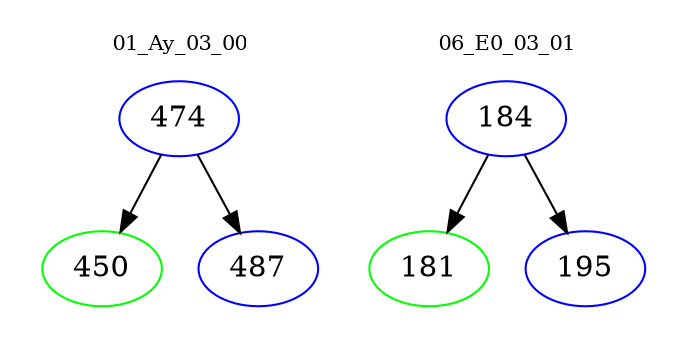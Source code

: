digraph{
subgraph cluster_0 {
color = white
label = "01_Ay_03_00";
fontsize=10;
T0_474 [label="474", color="blue"]
T0_474 -> T0_450 [color="black"]
T0_450 [label="450", color="green"]
T0_474 -> T0_487 [color="black"]
T0_487 [label="487", color="blue"]
}
subgraph cluster_1 {
color = white
label = "06_E0_03_01";
fontsize=10;
T1_184 [label="184", color="blue"]
T1_184 -> T1_181 [color="black"]
T1_181 [label="181", color="green"]
T1_184 -> T1_195 [color="black"]
T1_195 [label="195", color="blue"]
}
}
